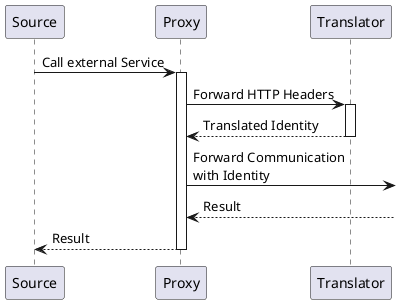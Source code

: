 @startuml

participant "Source" as src
participant "Proxy" as p
participant "Translator" as t

src -> p : Call external Service
activate p
    p -> t : Forward HTTP Headers
    activate t
    return Translated Identity
    p ->] : Forward Communication\nwith Identity
    p <--] : Result
return Result

@enduml
